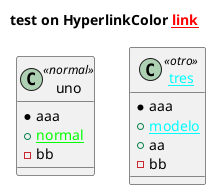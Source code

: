 {
  "sha1": "jstpcrv3m6r3gltjspwojetfzoj9de6",
  "insertion": {
    "when": "2024-06-03T18:59:32.192Z",
    "url": "https://forum.plantuml.net/8071/have-more-than-one-hyperlink-text-color?show=15818#c15818",
    "user": "plantuml@gmail.com"
  }
}
@startuml
<style>
root {
  HyperlinkColor #FF0000
}
.normal {
  HyperlinkColor #00FF00
}

.otro {
  HyperlinkColor #00FFFF
}
</style>

title test on HyperlinkColor [[test link]]

 class uno <<normal>> {
  * aaa
  + [[modelo normal]]
  - bb
 }
 
  class TRES AS "[[http://www.plantuml.com tres]]" <<otro>> {
  * aaa
  + [[otro modelo]]
  + aa 
  - bb
 }
@enduml
